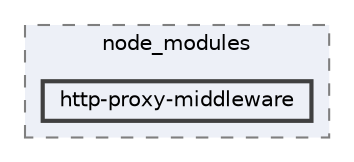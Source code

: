 digraph "pkiclassroomrescheduler/src/main/frontend/node_modules/http-proxy-middleware"
{
 // LATEX_PDF_SIZE
  bgcolor="transparent";
  edge [fontname=Helvetica,fontsize=10,labelfontname=Helvetica,labelfontsize=10];
  node [fontname=Helvetica,fontsize=10,shape=box,height=0.2,width=0.4];
  compound=true
  subgraph clusterdir_72953eda66ccb3a2722c28e1c3e6c23b {
    graph [ bgcolor="#edf0f7", pencolor="grey50", label="node_modules", fontname=Helvetica,fontsize=10 style="filled,dashed", URL="dir_72953eda66ccb3a2722c28e1c3e6c23b.html",tooltip=""]
  dir_c01756827cc85fa0c2cfcd6ba75369ab [label="http-proxy-middleware", fillcolor="#edf0f7", color="grey25", style="filled,bold", URL="dir_c01756827cc85fa0c2cfcd6ba75369ab.html",tooltip=""];
  }
}
